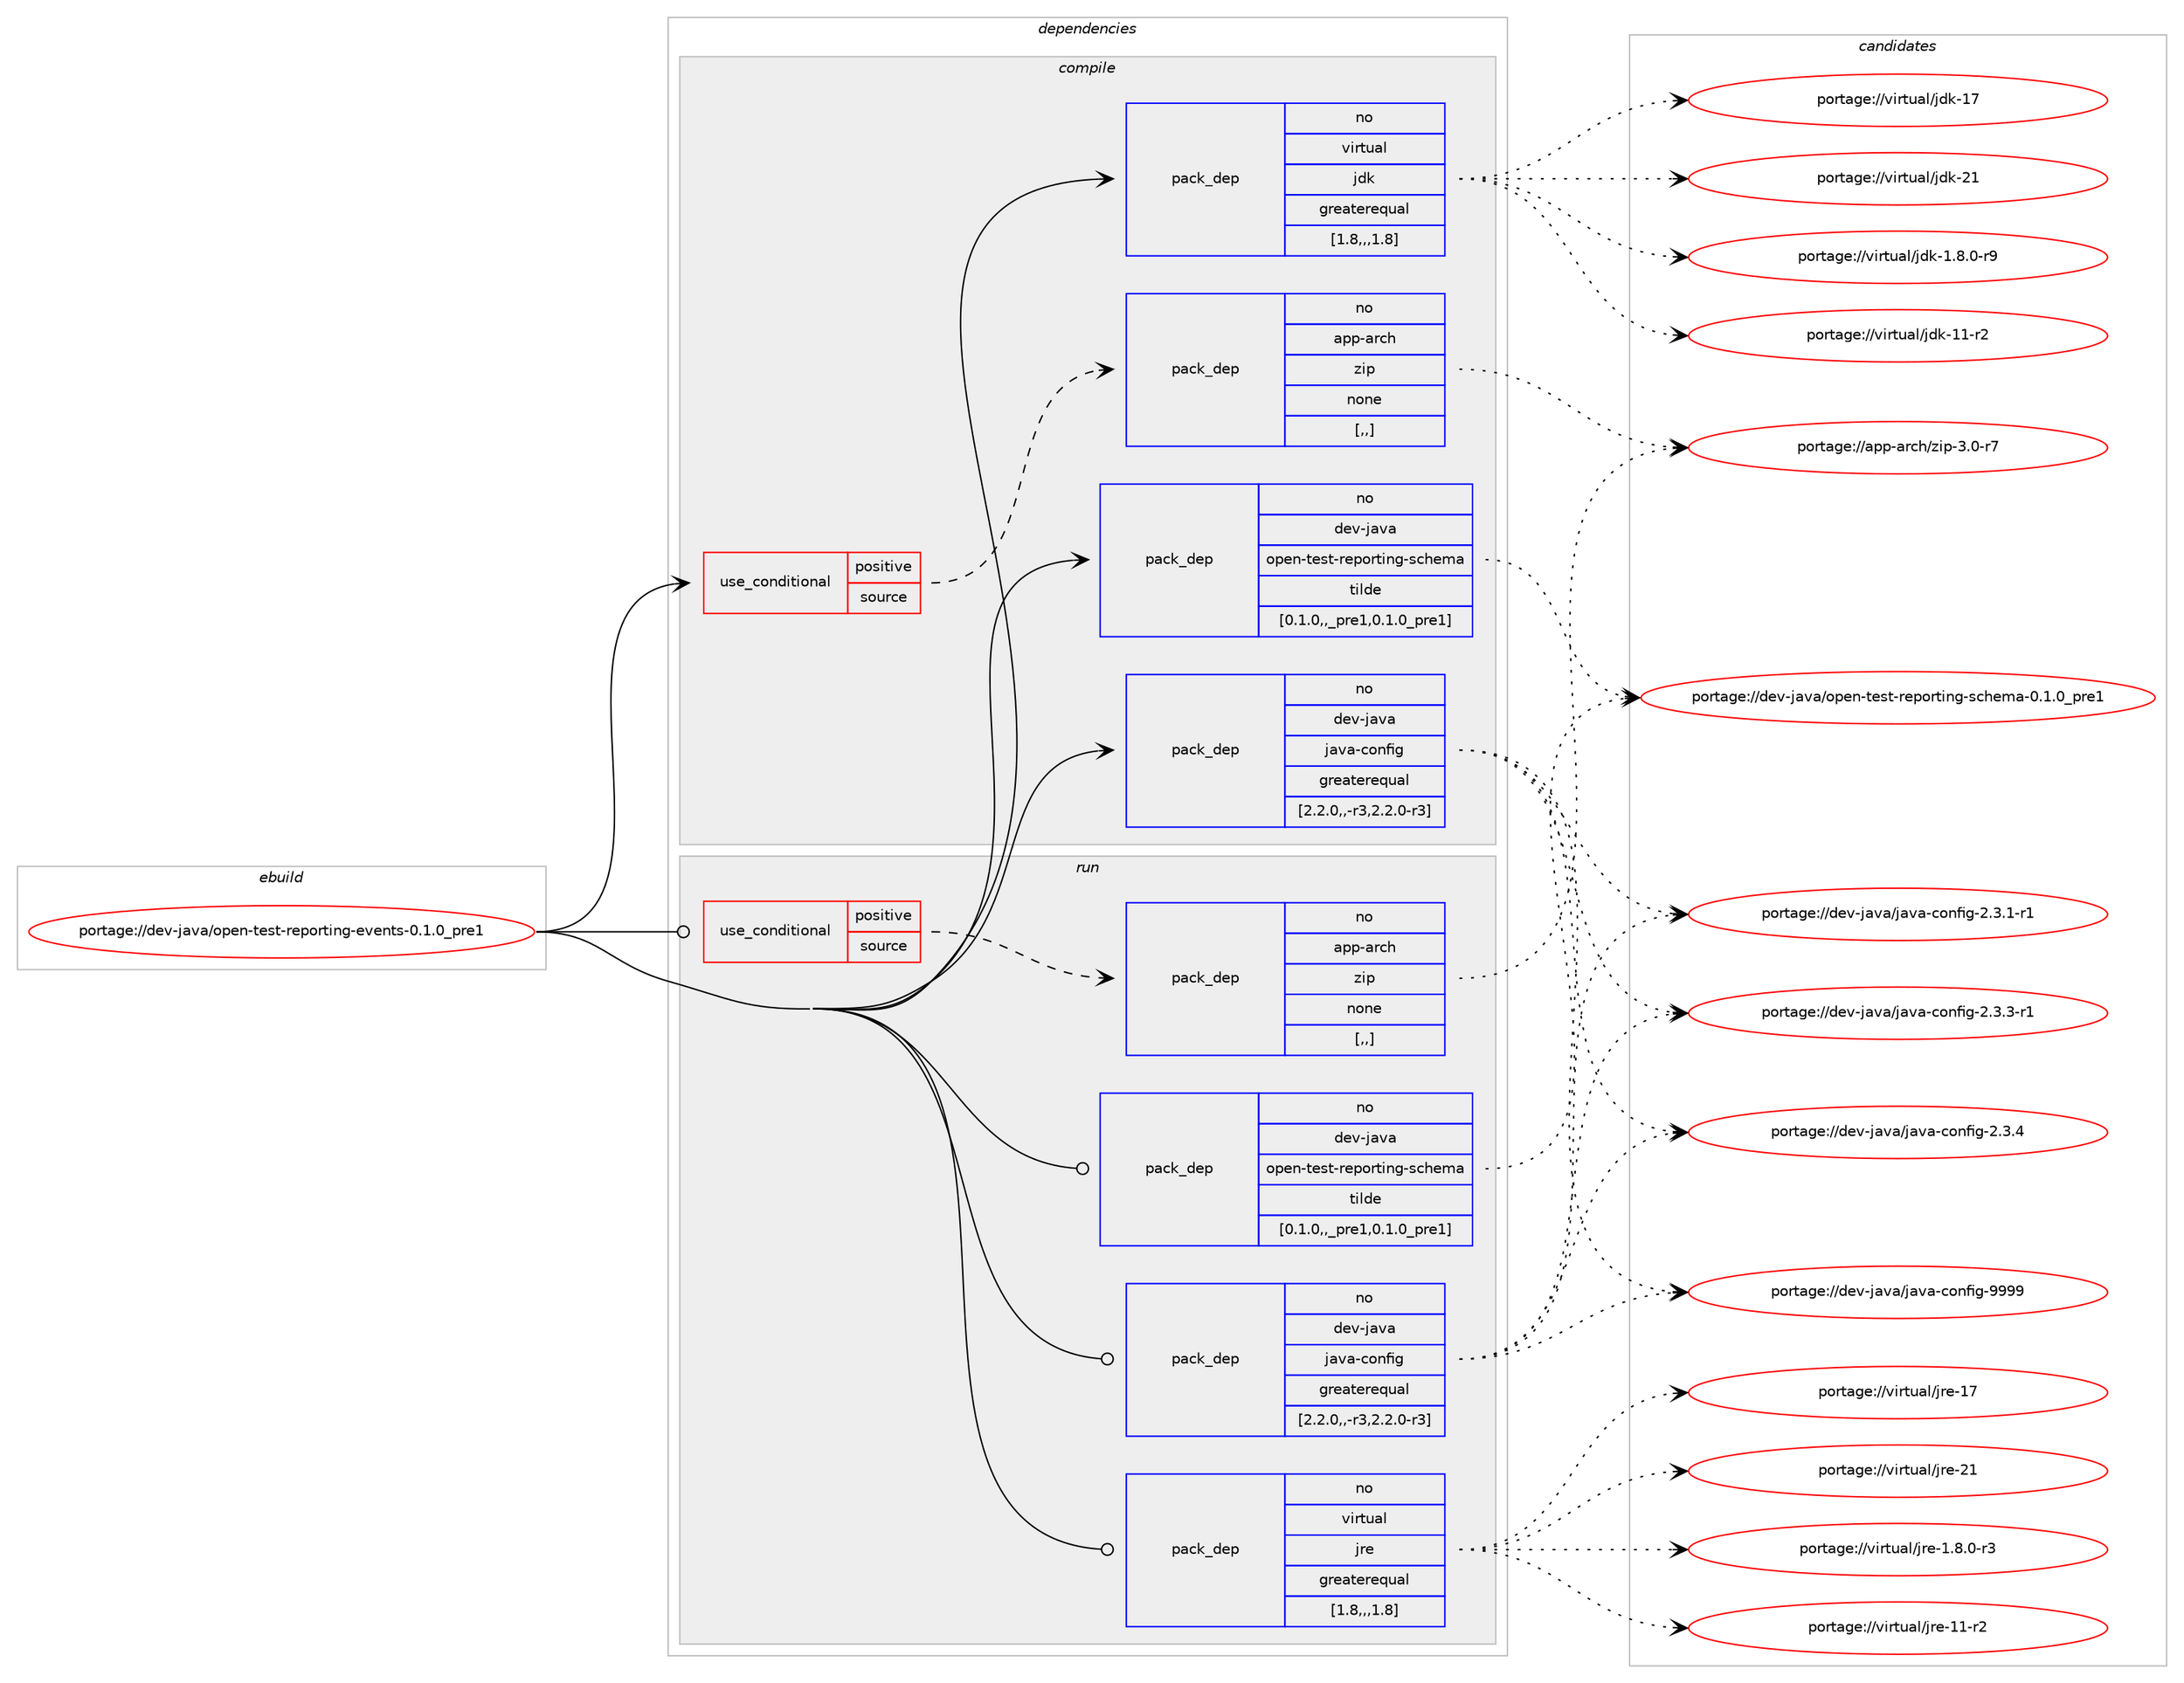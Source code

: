digraph prolog {

# *************
# Graph options
# *************

newrank=true;
concentrate=true;
compound=true;
graph [rankdir=LR,fontname=Helvetica,fontsize=10,ranksep=1.5];#, ranksep=2.5, nodesep=0.2];
edge  [arrowhead=vee];
node  [fontname=Helvetica,fontsize=10];

# **********
# The ebuild
# **********

subgraph cluster_leftcol {
color=gray;
rank=same;
label=<<i>ebuild</i>>;
id [label="portage://dev-java/open-test-reporting-events-0.1.0_pre1", color=red, width=4, href="../dev-java/open-test-reporting-events-0.1.0_pre1.svg"];
}

# ****************
# The dependencies
# ****************

subgraph cluster_midcol {
color=gray;
label=<<i>dependencies</i>>;
subgraph cluster_compile {
fillcolor="#eeeeee";
style=filled;
label=<<i>compile</i>>;
subgraph cond21616 {
dependency93910 [label=<<TABLE BORDER="0" CELLBORDER="1" CELLSPACING="0" CELLPADDING="4"><TR><TD ROWSPAN="3" CELLPADDING="10">use_conditional</TD></TR><TR><TD>positive</TD></TR><TR><TD>source</TD></TR></TABLE>>, shape=none, color=red];
subgraph pack71268 {
dependency93911 [label=<<TABLE BORDER="0" CELLBORDER="1" CELLSPACING="0" CELLPADDING="4" WIDTH="220"><TR><TD ROWSPAN="6" CELLPADDING="30">pack_dep</TD></TR><TR><TD WIDTH="110">no</TD></TR><TR><TD>app-arch</TD></TR><TR><TD>zip</TD></TR><TR><TD>none</TD></TR><TR><TD>[,,]</TD></TR></TABLE>>, shape=none, color=blue];
}
dependency93910:e -> dependency93911:w [weight=20,style="dashed",arrowhead="vee"];
}
id:e -> dependency93910:w [weight=20,style="solid",arrowhead="vee"];
subgraph pack71269 {
dependency93912 [label=<<TABLE BORDER="0" CELLBORDER="1" CELLSPACING="0" CELLPADDING="4" WIDTH="220"><TR><TD ROWSPAN="6" CELLPADDING="30">pack_dep</TD></TR><TR><TD WIDTH="110">no</TD></TR><TR><TD>dev-java</TD></TR><TR><TD>java-config</TD></TR><TR><TD>greaterequal</TD></TR><TR><TD>[2.2.0,,-r3,2.2.0-r3]</TD></TR></TABLE>>, shape=none, color=blue];
}
id:e -> dependency93912:w [weight=20,style="solid",arrowhead="vee"];
subgraph pack71270 {
dependency93913 [label=<<TABLE BORDER="0" CELLBORDER="1" CELLSPACING="0" CELLPADDING="4" WIDTH="220"><TR><TD ROWSPAN="6" CELLPADDING="30">pack_dep</TD></TR><TR><TD WIDTH="110">no</TD></TR><TR><TD>dev-java</TD></TR><TR><TD>open-test-reporting-schema</TD></TR><TR><TD>tilde</TD></TR><TR><TD>[0.1.0,,_pre1,0.1.0_pre1]</TD></TR></TABLE>>, shape=none, color=blue];
}
id:e -> dependency93913:w [weight=20,style="solid",arrowhead="vee"];
subgraph pack71271 {
dependency93914 [label=<<TABLE BORDER="0" CELLBORDER="1" CELLSPACING="0" CELLPADDING="4" WIDTH="220"><TR><TD ROWSPAN="6" CELLPADDING="30">pack_dep</TD></TR><TR><TD WIDTH="110">no</TD></TR><TR><TD>virtual</TD></TR><TR><TD>jdk</TD></TR><TR><TD>greaterequal</TD></TR><TR><TD>[1.8,,,1.8]</TD></TR></TABLE>>, shape=none, color=blue];
}
id:e -> dependency93914:w [weight=20,style="solid",arrowhead="vee"];
}
subgraph cluster_compileandrun {
fillcolor="#eeeeee";
style=filled;
label=<<i>compile and run</i>>;
}
subgraph cluster_run {
fillcolor="#eeeeee";
style=filled;
label=<<i>run</i>>;
subgraph cond21617 {
dependency93915 [label=<<TABLE BORDER="0" CELLBORDER="1" CELLSPACING="0" CELLPADDING="4"><TR><TD ROWSPAN="3" CELLPADDING="10">use_conditional</TD></TR><TR><TD>positive</TD></TR><TR><TD>source</TD></TR></TABLE>>, shape=none, color=red];
subgraph pack71272 {
dependency93916 [label=<<TABLE BORDER="0" CELLBORDER="1" CELLSPACING="0" CELLPADDING="4" WIDTH="220"><TR><TD ROWSPAN="6" CELLPADDING="30">pack_dep</TD></TR><TR><TD WIDTH="110">no</TD></TR><TR><TD>app-arch</TD></TR><TR><TD>zip</TD></TR><TR><TD>none</TD></TR><TR><TD>[,,]</TD></TR></TABLE>>, shape=none, color=blue];
}
dependency93915:e -> dependency93916:w [weight=20,style="dashed",arrowhead="vee"];
}
id:e -> dependency93915:w [weight=20,style="solid",arrowhead="odot"];
subgraph pack71273 {
dependency93917 [label=<<TABLE BORDER="0" CELLBORDER="1" CELLSPACING="0" CELLPADDING="4" WIDTH="220"><TR><TD ROWSPAN="6" CELLPADDING="30">pack_dep</TD></TR><TR><TD WIDTH="110">no</TD></TR><TR><TD>dev-java</TD></TR><TR><TD>java-config</TD></TR><TR><TD>greaterequal</TD></TR><TR><TD>[2.2.0,,-r3,2.2.0-r3]</TD></TR></TABLE>>, shape=none, color=blue];
}
id:e -> dependency93917:w [weight=20,style="solid",arrowhead="odot"];
subgraph pack71274 {
dependency93918 [label=<<TABLE BORDER="0" CELLBORDER="1" CELLSPACING="0" CELLPADDING="4" WIDTH="220"><TR><TD ROWSPAN="6" CELLPADDING="30">pack_dep</TD></TR><TR><TD WIDTH="110">no</TD></TR><TR><TD>dev-java</TD></TR><TR><TD>open-test-reporting-schema</TD></TR><TR><TD>tilde</TD></TR><TR><TD>[0.1.0,,_pre1,0.1.0_pre1]</TD></TR></TABLE>>, shape=none, color=blue];
}
id:e -> dependency93918:w [weight=20,style="solid",arrowhead="odot"];
subgraph pack71275 {
dependency93919 [label=<<TABLE BORDER="0" CELLBORDER="1" CELLSPACING="0" CELLPADDING="4" WIDTH="220"><TR><TD ROWSPAN="6" CELLPADDING="30">pack_dep</TD></TR><TR><TD WIDTH="110">no</TD></TR><TR><TD>virtual</TD></TR><TR><TD>jre</TD></TR><TR><TD>greaterequal</TD></TR><TR><TD>[1.8,,,1.8]</TD></TR></TABLE>>, shape=none, color=blue];
}
id:e -> dependency93919:w [weight=20,style="solid",arrowhead="odot"];
}
}

# **************
# The candidates
# **************

subgraph cluster_choices {
rank=same;
color=gray;
label=<<i>candidates</i>>;

subgraph choice71268 {
color=black;
nodesep=1;
choice9711211245971149910447122105112455146484511455 [label="portage://app-arch/zip-3.0-r7", color=red, width=4,href="../app-arch/zip-3.0-r7.svg"];
dependency93911:e -> choice9711211245971149910447122105112455146484511455:w [style=dotted,weight="100"];
}
subgraph choice71269 {
color=black;
nodesep=1;
choice10010111845106971189747106971189745991111101021051034550465146494511449 [label="portage://dev-java/java-config-2.3.1-r1", color=red, width=4,href="../dev-java/java-config-2.3.1-r1.svg"];
choice10010111845106971189747106971189745991111101021051034550465146514511449 [label="portage://dev-java/java-config-2.3.3-r1", color=red, width=4,href="../dev-java/java-config-2.3.3-r1.svg"];
choice1001011184510697118974710697118974599111110102105103455046514652 [label="portage://dev-java/java-config-2.3.4", color=red, width=4,href="../dev-java/java-config-2.3.4.svg"];
choice10010111845106971189747106971189745991111101021051034557575757 [label="portage://dev-java/java-config-9999", color=red, width=4,href="../dev-java/java-config-9999.svg"];
dependency93912:e -> choice10010111845106971189747106971189745991111101021051034550465146494511449:w [style=dotted,weight="100"];
dependency93912:e -> choice10010111845106971189747106971189745991111101021051034550465146514511449:w [style=dotted,weight="100"];
dependency93912:e -> choice1001011184510697118974710697118974599111110102105103455046514652:w [style=dotted,weight="100"];
dependency93912:e -> choice10010111845106971189747106971189745991111101021051034557575757:w [style=dotted,weight="100"];
}
subgraph choice71270 {
color=black;
nodesep=1;
choice1001011184510697118974711111210111045116101115116451141011121111141161051101034511599104101109974548464946489511211410149 [label="portage://dev-java/open-test-reporting-schema-0.1.0_pre1", color=red, width=4,href="../dev-java/open-test-reporting-schema-0.1.0_pre1.svg"];
dependency93913:e -> choice1001011184510697118974711111210111045116101115116451141011121111141161051101034511599104101109974548464946489511211410149:w [style=dotted,weight="100"];
}
subgraph choice71271 {
color=black;
nodesep=1;
choice11810511411611797108471061001074549465646484511457 [label="portage://virtual/jdk-1.8.0-r9", color=red, width=4,href="../virtual/jdk-1.8.0-r9.svg"];
choice11810511411611797108471061001074549494511450 [label="portage://virtual/jdk-11-r2", color=red, width=4,href="../virtual/jdk-11-r2.svg"];
choice1181051141161179710847106100107454955 [label="portage://virtual/jdk-17", color=red, width=4,href="../virtual/jdk-17.svg"];
choice1181051141161179710847106100107455049 [label="portage://virtual/jdk-21", color=red, width=4,href="../virtual/jdk-21.svg"];
dependency93914:e -> choice11810511411611797108471061001074549465646484511457:w [style=dotted,weight="100"];
dependency93914:e -> choice11810511411611797108471061001074549494511450:w [style=dotted,weight="100"];
dependency93914:e -> choice1181051141161179710847106100107454955:w [style=dotted,weight="100"];
dependency93914:e -> choice1181051141161179710847106100107455049:w [style=dotted,weight="100"];
}
subgraph choice71272 {
color=black;
nodesep=1;
choice9711211245971149910447122105112455146484511455 [label="portage://app-arch/zip-3.0-r7", color=red, width=4,href="../app-arch/zip-3.0-r7.svg"];
dependency93916:e -> choice9711211245971149910447122105112455146484511455:w [style=dotted,weight="100"];
}
subgraph choice71273 {
color=black;
nodesep=1;
choice10010111845106971189747106971189745991111101021051034550465146494511449 [label="portage://dev-java/java-config-2.3.1-r1", color=red, width=4,href="../dev-java/java-config-2.3.1-r1.svg"];
choice10010111845106971189747106971189745991111101021051034550465146514511449 [label="portage://dev-java/java-config-2.3.3-r1", color=red, width=4,href="../dev-java/java-config-2.3.3-r1.svg"];
choice1001011184510697118974710697118974599111110102105103455046514652 [label="portage://dev-java/java-config-2.3.4", color=red, width=4,href="../dev-java/java-config-2.3.4.svg"];
choice10010111845106971189747106971189745991111101021051034557575757 [label="portage://dev-java/java-config-9999", color=red, width=4,href="../dev-java/java-config-9999.svg"];
dependency93917:e -> choice10010111845106971189747106971189745991111101021051034550465146494511449:w [style=dotted,weight="100"];
dependency93917:e -> choice10010111845106971189747106971189745991111101021051034550465146514511449:w [style=dotted,weight="100"];
dependency93917:e -> choice1001011184510697118974710697118974599111110102105103455046514652:w [style=dotted,weight="100"];
dependency93917:e -> choice10010111845106971189747106971189745991111101021051034557575757:w [style=dotted,weight="100"];
}
subgraph choice71274 {
color=black;
nodesep=1;
choice1001011184510697118974711111210111045116101115116451141011121111141161051101034511599104101109974548464946489511211410149 [label="portage://dev-java/open-test-reporting-schema-0.1.0_pre1", color=red, width=4,href="../dev-java/open-test-reporting-schema-0.1.0_pre1.svg"];
dependency93918:e -> choice1001011184510697118974711111210111045116101115116451141011121111141161051101034511599104101109974548464946489511211410149:w [style=dotted,weight="100"];
}
subgraph choice71275 {
color=black;
nodesep=1;
choice11810511411611797108471061141014549465646484511451 [label="portage://virtual/jre-1.8.0-r3", color=red, width=4,href="../virtual/jre-1.8.0-r3.svg"];
choice11810511411611797108471061141014549494511450 [label="portage://virtual/jre-11-r2", color=red, width=4,href="../virtual/jre-11-r2.svg"];
choice1181051141161179710847106114101454955 [label="portage://virtual/jre-17", color=red, width=4,href="../virtual/jre-17.svg"];
choice1181051141161179710847106114101455049 [label="portage://virtual/jre-21", color=red, width=4,href="../virtual/jre-21.svg"];
dependency93919:e -> choice11810511411611797108471061141014549465646484511451:w [style=dotted,weight="100"];
dependency93919:e -> choice11810511411611797108471061141014549494511450:w [style=dotted,weight="100"];
dependency93919:e -> choice1181051141161179710847106114101454955:w [style=dotted,weight="100"];
dependency93919:e -> choice1181051141161179710847106114101455049:w [style=dotted,weight="100"];
}
}

}
